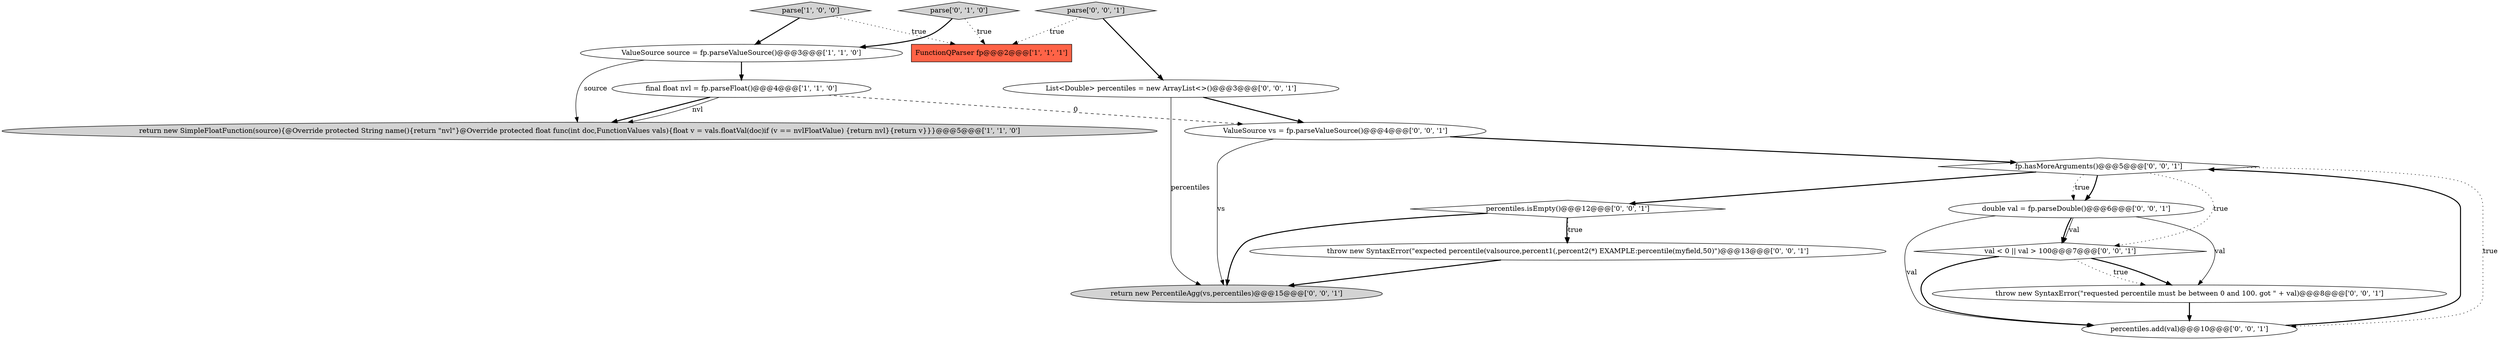 digraph {
13 [style = filled, label = "parse['0', '0', '1']", fillcolor = lightgray, shape = diamond image = "AAA0AAABBB3BBB"];
16 [style = filled, label = "fp.hasMoreArguments()@@@5@@@['0', '0', '1']", fillcolor = white, shape = diamond image = "AAA0AAABBB3BBB"];
10 [style = filled, label = "percentiles.isEmpty()@@@12@@@['0', '0', '1']", fillcolor = white, shape = diamond image = "AAA0AAABBB3BBB"];
2 [style = filled, label = "return new SimpleFloatFunction(source){@Override protected String name(){return \"nvl\"}@Override protected float func(int doc,FunctionValues vals){float v = vals.floatVal(doc)if (v == nvlFloatValue) {return nvl}{return v}}}@@@5@@@['1', '1', '0']", fillcolor = lightgray, shape = ellipse image = "AAA0AAABBB1BBB"];
4 [style = filled, label = "final float nvl = fp.parseFloat()@@@4@@@['1', '1', '0']", fillcolor = white, shape = ellipse image = "AAA0AAABBB1BBB"];
9 [style = filled, label = "throw new SyntaxError(\"requested percentile must be between 0 and 100. got \" + val)@@@8@@@['0', '0', '1']", fillcolor = white, shape = ellipse image = "AAA0AAABBB3BBB"];
14 [style = filled, label = "ValueSource vs = fp.parseValueSource()@@@4@@@['0', '0', '1']", fillcolor = white, shape = ellipse image = "AAA0AAABBB3BBB"];
6 [style = filled, label = "percentiles.add(val)@@@10@@@['0', '0', '1']", fillcolor = white, shape = ellipse image = "AAA0AAABBB3BBB"];
3 [style = filled, label = "parse['1', '0', '0']", fillcolor = lightgray, shape = diamond image = "AAA0AAABBB1BBB"];
11 [style = filled, label = "throw new SyntaxError(\"expected percentile(valsource,percent1(,percent2(*) EXAMPLE:percentile(myfield,50)\")@@@13@@@['0', '0', '1']", fillcolor = white, shape = ellipse image = "AAA0AAABBB3BBB"];
12 [style = filled, label = "val < 0 || val > 100@@@7@@@['0', '0', '1']", fillcolor = white, shape = diamond image = "AAA0AAABBB3BBB"];
0 [style = filled, label = "ValueSource source = fp.parseValueSource()@@@3@@@['1', '1', '0']", fillcolor = white, shape = ellipse image = "AAA0AAABBB1BBB"];
7 [style = filled, label = "return new PercentileAgg(vs,percentiles)@@@15@@@['0', '0', '1']", fillcolor = lightgray, shape = ellipse image = "AAA0AAABBB3BBB"];
15 [style = filled, label = "List<Double> percentiles = new ArrayList<>()@@@3@@@['0', '0', '1']", fillcolor = white, shape = ellipse image = "AAA0AAABBB3BBB"];
1 [style = filled, label = "FunctionQParser fp@@@2@@@['1', '1', '1']", fillcolor = tomato, shape = box image = "AAA0AAABBB1BBB"];
8 [style = filled, label = "double val = fp.parseDouble()@@@6@@@['0', '0', '1']", fillcolor = white, shape = ellipse image = "AAA0AAABBB3BBB"];
5 [style = filled, label = "parse['0', '1', '0']", fillcolor = lightgray, shape = diamond image = "AAA0AAABBB2BBB"];
15->7 [style = solid, label="percentiles"];
13->15 [style = bold, label=""];
4->14 [style = dashed, label="0"];
0->4 [style = bold, label=""];
13->1 [style = dotted, label="true"];
14->16 [style = bold, label=""];
8->12 [style = bold, label=""];
14->7 [style = solid, label="vs"];
3->1 [style = dotted, label="true"];
0->2 [style = solid, label="source"];
16->8 [style = bold, label=""];
10->11 [style = bold, label=""];
16->10 [style = bold, label=""];
4->2 [style = bold, label=""];
16->6 [style = dotted, label="true"];
11->7 [style = bold, label=""];
9->6 [style = bold, label=""];
12->9 [style = bold, label=""];
6->16 [style = bold, label=""];
4->2 [style = solid, label="nvl"];
16->12 [style = dotted, label="true"];
10->7 [style = bold, label=""];
5->0 [style = bold, label=""];
12->9 [style = dotted, label="true"];
15->14 [style = bold, label=""];
8->12 [style = solid, label="val"];
3->0 [style = bold, label=""];
8->6 [style = solid, label="val"];
5->1 [style = dotted, label="true"];
16->8 [style = dotted, label="true"];
10->11 [style = dotted, label="true"];
12->6 [style = bold, label=""];
8->9 [style = solid, label="val"];
}

